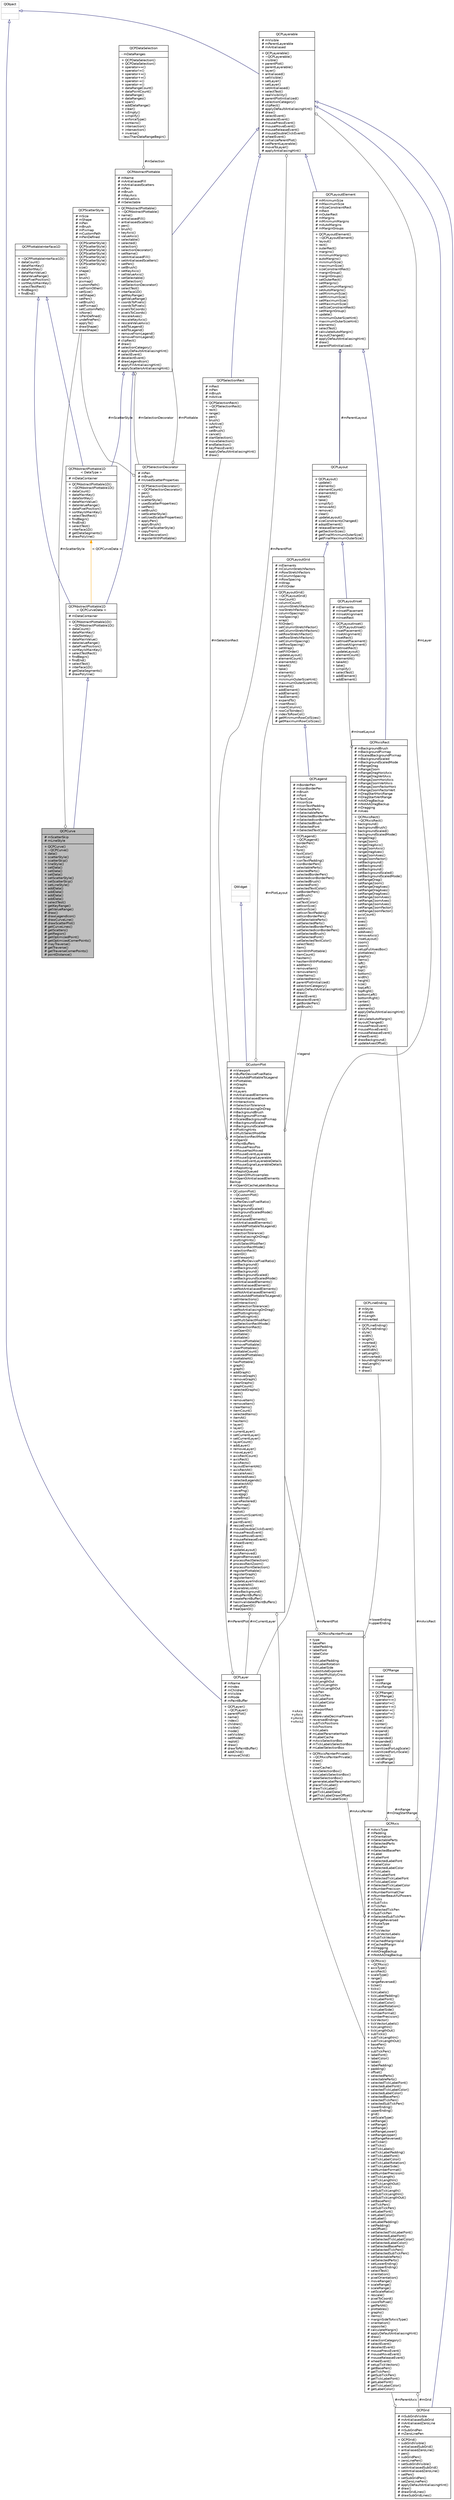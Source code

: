 digraph "QCPCurve"
{
  edge [fontname="Helvetica",fontsize="10",labelfontname="Helvetica",labelfontsize="10"];
  node [fontname="Helvetica",fontsize="10",shape=record];
  Node380 [label="{QCPCurve\n|# mScatterSkip\l# mLineStyle\l|+ QCPCurve()\l+ ~QCPCurve()\l+ data()\l+ scatterStyle()\l+ scatterSkip()\l+ lineStyle()\l+ setData()\l+ setData()\l+ setData()\l+ setScatterStyle()\l+ setScatterSkip()\l+ setLineStyle()\l+ addData()\l+ addData()\l+ addData()\l+ addData()\l+ selectTest()\l+ getKeyRange()\l+ getValueRange()\l# draw()\l# drawLegendIcon()\l# drawCurveLine()\l# drawScatterPlot()\l# getCurveLines()\l# getScatters()\l# getRegion()\l# getOptimizedPoint()\l# getOptimizedCornerPoints()\l# mayTraverse()\l# getTraverse()\l# getTraverseCornerPoints()\l# pointDistance()\l}",height=0.2,width=0.4,color="black", fillcolor="grey75", style="filled", fontcolor="black"];
  Node381 -> Node380 [dir="back",color="midnightblue",fontsize="10",style="solid",arrowtail="onormal",fontname="Helvetica"];
  Node381 [label="{QCPAbstractPlottable1D\l\< QCPCurveData \>\n|# mDataContainer\l|+ QCPAbstractPlottable1D()\l+ ~QCPAbstractPlottable1D()\l+ dataCount()\l+ dataMainKey()\l+ dataSortKey()\l+ dataMainValue()\l+ dataValueRange()\l+ dataPixelPosition()\l+ sortKeyIsMainKey()\l+ selectTestRect()\l+ findBegin()\l+ findEnd()\l+ selectTest()\l+ interface1D()\l# getDataSegments()\l# drawPolyline()\l}",height=0.2,width=0.4,color="black", fillcolor="white", style="filled",URL="$classQCPAbstractPlottable1D.html"];
  Node382 -> Node381 [dir="back",color="midnightblue",fontsize="10",style="solid",arrowtail="onormal",fontname="Helvetica"];
  Node382 [label="{QCPAbstractPlottable\n|# mName\l# mAntialiasedFill\l# mAntialiasedScatters\l# mPen\l# mBrush\l# mKeyAxis\l# mValueAxis\l# mSelectable\l|+ QCPAbstractPlottable()\l+ ~QCPAbstractPlottable()\l+ name()\l+ antialiasedFill()\l+ antialiasedScatters()\l+ pen()\l+ brush()\l+ keyAxis()\l+ valueAxis()\l+ selectable()\l+ selected()\l+ selection()\l+ selectionDecorator()\l+ setName()\l+ setAntialiasedFill()\l+ setAntialiasedScatters()\l+ setPen()\l+ setBrush()\l+ setKeyAxis()\l+ setValueAxis()\l+ setSelectable()\l+ setSelection()\l+ setSelectionDecorator()\l+ selectTest()\l+ interface1D()\l+ getKeyRange()\l+ getValueRange()\l+ coordsToPixels()\l+ coordsToPixels()\l+ pixelsToCoords()\l+ pixelsToCoords()\l+ rescaleAxes()\l+ rescaleKeyAxis()\l+ rescaleValueAxis()\l+ addToLegend()\l+ addToLegend()\l+ removeFromLegend()\l+ removeFromLegend()\l# clipRect()\l# draw()\l# selectionCategory()\l# applyDefaultAntialiasingHint()\l# selectEvent()\l# deselectEvent()\l# drawLegendIcon()\l# applyFillAntialiasingHint()\l# applyScattersAntialiasingHint()\l}",height=0.2,width=0.4,color="black", fillcolor="white", style="filled",URL="$classQCPAbstractPlottable.html",tooltip="The abstract base class for all data representing objects in a plot. "];
  Node383 -> Node382 [dir="back",color="midnightblue",fontsize="10",style="solid",arrowtail="onormal",fontname="Helvetica"];
  Node383 [label="{QCPLayerable\n|# mVisible\l# mParentLayerable\l# mAntialiased\l|+ QCPLayerable()\l+ ~QCPLayerable()\l+ visible()\l+ parentPlot()\l+ parentLayerable()\l+ layer()\l+ antialiased()\l+ setVisible()\l+ setLayer()\l+ setLayer()\l+ setAntialiased()\l+ selectTest()\l+ realVisibility()\l# parentPlotInitialized()\l# selectionCategory()\l# clipRect()\l# applyDefaultAntialiasingHint()\l# draw()\l# selectEvent()\l# deselectEvent()\l# mousePressEvent()\l# mouseMoveEvent()\l# mouseReleaseEvent()\l# mouseDoubleClickEvent()\l# wheelEvent()\l# initializeParentPlot()\l# setParentLayerable()\l# moveToLayer()\l# applyAntialiasingHint()\l}",height=0.2,width=0.4,color="black", fillcolor="white", style="filled",URL="$classQCPLayerable.html",tooltip="Base class for all drawable objects. "];
  Node384 -> Node383 [dir="back",color="midnightblue",fontsize="10",style="solid",arrowtail="onormal",fontname="Helvetica"];
  Node384 [label="{QObject\n||}",height=0.2,width=0.4,color="grey75", fillcolor="white", style="filled"];
  Node385 -> Node383 [color="grey25",fontsize="10",style="solid",label=" #mLayer" ,arrowhead="odiamond",fontname="Helvetica"];
  Node385 [label="{QCPLayer\n|# mName\l# mIndex\l# mChildren\l# mVisible\l# mMode\l# mPaintBuffer\l|+ QCPLayer()\l+ ~QCPLayer()\l+ parentPlot()\l+ name()\l+ index()\l+ children()\l+ visible()\l+ mode()\l+ setVisible()\l+ setMode()\l+ replot()\l# draw()\l# drawToPaintBuffer()\l# addChild()\l# removeChild()\l}",height=0.2,width=0.4,color="black", fillcolor="white", style="filled",URL="$classQCPLayer.html",tooltip="A layer that may contain objects, to control the rendering order. "];
  Node384 -> Node385 [dir="back",color="midnightblue",fontsize="10",style="solid",arrowtail="onormal",fontname="Helvetica"];
  Node386 -> Node385 [color="grey25",fontsize="10",style="solid",label=" #mParentPlot" ,arrowhead="odiamond",fontname="Helvetica"];
  Node386 [label="{QCustomPlot\n|# mViewport\l# mBufferDevicePixelRatio\l# mAutoAddPlottableToLegend\l# mPlottables\l# mGraphs\l# mItems\l# mLayers\l# mAntialiasedElements\l# mNotAntialiasedElements\l# mInteractions\l# mSelectionTolerance\l# mNoAntialiasingOnDrag\l# mBackgroundBrush\l# mBackgroundPixmap\l# mScaledBackgroundPixmap\l# mBackgroundScaled\l# mBackgroundScaledMode\l# mPlottingHints\l# mMultiSelectModifier\l# mSelectionRectMode\l# mOpenGl\l# mPaintBuffers\l# mMousePressPos\l# mMouseHasMoved\l# mMouseEventLayerable\l# mMouseSignalLayerable\l# mMouseEventLayerableDetails\l# mMouseSignalLayerableDetails\l# mReplotting\l# mReplotQueued\l# mOpenGlMultisamples\l# mOpenGlAntialiasedElements\lBackup\l# mOpenGlCacheLabelsBackup\l|+ QCustomPlot()\l+ ~QCustomPlot()\l+ viewport()\l+ bufferDevicePixelRatio()\l+ background()\l+ backgroundScaled()\l+ backgroundScaledMode()\l+ plotLayout()\l+ antialiasedElements()\l+ notAntialiasedElements()\l+ autoAddPlottableToLegend()\l+ interactions()\l+ selectionTolerance()\l+ noAntialiasingOnDrag()\l+ plottingHints()\l+ multiSelectModifier()\l+ selectionRectMode()\l+ selectionRect()\l+ openGl()\l+ setViewport()\l+ setBufferDevicePixelRatio()\l+ setBackground()\l+ setBackground()\l+ setBackground()\l+ setBackgroundScaled()\l+ setBackgroundScaledMode()\l+ setAntialiasedElements()\l+ setAntialiasedElement()\l+ setNotAntialiasedElements()\l+ setNotAntialiasedElement()\l+ setAutoAddPlottableToLegend()\l+ setInteractions()\l+ setInteraction()\l+ setSelectionTolerance()\l+ setNoAntialiasingOnDrag()\l+ setPlottingHints()\l+ setPlottingHint()\l+ setMultiSelectModifier()\l+ setSelectionRectMode()\l+ setSelectionRect()\l+ setOpenGl()\l+ plottable()\l+ plottable()\l+ removePlottable()\l+ removePlottable()\l+ clearPlottables()\l+ plottableCount()\l+ selectedPlottables()\l+ plottableAt()\l+ hasPlottable()\l+ graph()\l+ graph()\l+ addGraph()\l+ removeGraph()\l+ removeGraph()\l+ clearGraphs()\l+ graphCount()\l+ selectedGraphs()\l+ item()\l+ item()\l+ removeItem()\l+ removeItem()\l+ clearItems()\l+ itemCount()\l+ selectedItems()\l+ itemAt()\l+ hasItem()\l+ layer()\l+ layer()\l+ currentLayer()\l+ setCurrentLayer()\l+ setCurrentLayer()\l+ layerCount()\l+ addLayer()\l+ removeLayer()\l+ moveLayer()\l+ axisRectCount()\l+ axisRect()\l+ axisRects()\l+ layoutElementAt()\l+ axisRectAt()\l+ rescaleAxes()\l+ selectedAxes()\l+ selectedLegends()\l+ deselectAll()\l+ savePdf()\l+ savePng()\l+ saveJpg()\l+ saveBmp()\l+ saveRastered()\l+ toPixmap()\l+ toPainter()\l+ replot()\l# minimumSizeHint()\l# sizeHint()\l# paintEvent()\l# resizeEvent()\l# mouseDoubleClickEvent()\l# mousePressEvent()\l# mouseMoveEvent()\l# mouseReleaseEvent()\l# wheelEvent()\l# draw()\l# updateLayout()\l# axisRemoved()\l# legendRemoved()\l# processRectSelection()\l# processRectZoom()\l# processPointSelection()\l# registerPlottable()\l# registerGraph()\l# registerItem()\l# updateLayerIndices()\l# layerableAt()\l# layerableListAt()\l# drawBackground()\l# setupPaintBuffers()\l# createPaintBuffer()\l# hasInvalidatedPaintBuffers()\l# setupOpenGl()\l# freeOpenGl()\l}",height=0.2,width=0.4,color="black", fillcolor="white", style="filled",URL="$classQCustomPlot.html",tooltip="The central class of the library. This is the QWidget which displays the plot and interacts with the ..."];
  Node387 -> Node386 [dir="back",color="midnightblue",fontsize="10",style="solid",arrowtail="onormal",fontname="Helvetica"];
  Node387 [label="{QWidget\n||}",height=0.2,width=0.4,color="grey75", fillcolor="white", style="filled"];
  Node385 -> Node386 [color="grey25",fontsize="10",style="solid",label=" #mCurrentLayer" ,arrowhead="odiamond",fontname="Helvetica"];
  Node388 -> Node386 [color="grey25",fontsize="10",style="solid",label=" #mPlotLayout" ,arrowhead="odiamond",fontname="Helvetica"];
  Node388 [label="{QCPLayoutGrid\n|# mElements\l# mColumnStretchFactors\l# mRowStretchFactors\l# mColumnSpacing\l# mRowSpacing\l# mWrap\l# mFillOrder\l|+ QCPLayoutGrid()\l+ ~QCPLayoutGrid()\l+ rowCount()\l+ columnCount()\l+ columnStretchFactors()\l+ rowStretchFactors()\l+ columnSpacing()\l+ rowSpacing()\l+ wrap()\l+ fillOrder()\l+ setColumnStretchFactor()\l+ setColumnStretchFactors()\l+ setRowStretchFactor()\l+ setRowStretchFactors()\l+ setColumnSpacing()\l+ setRowSpacing()\l+ setWrap()\l+ setFillOrder()\l+ updateLayout()\l+ elementCount()\l+ elementAt()\l+ takeAt()\l+ take()\l+ elements()\l+ simplify()\l+ minimumOuterSizeHint()\l+ maximumOuterSizeHint()\l+ element()\l+ addElement()\l+ addElement()\l+ hasElement()\l+ expandTo()\l+ insertRow()\l+ insertColumn()\l+ rowColToIndex()\l+ indexToRowCol()\l# getMinimumRowColSizes()\l# getMaximumRowColSizes()\l}",height=0.2,width=0.4,color="black", fillcolor="white", style="filled",URL="$classQCPLayoutGrid.html",tooltip="A layout that arranges child elements in a grid. "];
  Node389 -> Node388 [dir="back",color="midnightblue",fontsize="10",style="solid",arrowtail="onormal",fontname="Helvetica"];
  Node389 [label="{QCPLayout\n||+ QCPLayout()\l+ update()\l+ elements()\l+ elementCount()\l+ elementAt()\l+ takeAt()\l+ take()\l+ simplify()\l+ removeAt()\l+ remove()\l+ clear()\l# updateLayout()\l# sizeConstraintsChanged()\l# adoptElement()\l# releaseElement()\l# getSectionSizes()\l# getFinalMinimumOuterSize()\l# getFinalMaximumOuterSize()\l}",height=0.2,width=0.4,color="black", fillcolor="white", style="filled",URL="$classQCPLayout.html",tooltip="The abstract base class for layouts. "];
  Node390 -> Node389 [dir="back",color="midnightblue",fontsize="10",style="solid",arrowtail="onormal",fontname="Helvetica"];
  Node390 [label="{QCPLayoutElement\n|# mMinimumSize\l# mMaximumSize\l# mSizeConstraintRect\l# mRect\l# mOuterRect\l# mMargins\l# mMinimumMargins\l# mAutoMargins\l# mMarginGroups\l|+ QCPLayoutElement()\l+ ~QCPLayoutElement()\l+ layout()\l+ rect()\l+ outerRect()\l+ margins()\l+ minimumMargins()\l+ autoMargins()\l+ minimumSize()\l+ maximumSize()\l+ sizeConstraintRect()\l+ marginGroup()\l+ marginGroups()\l+ setOuterRect()\l+ setMargins()\l+ setMinimumMargins()\l+ setAutoMargins()\l+ setMinimumSize()\l+ setMinimumSize()\l+ setMaximumSize()\l+ setMaximumSize()\l+ setSizeConstraintRect()\l+ setMarginGroup()\l+ update()\l+ minimumOuterSizeHint()\l+ maximumOuterSizeHint()\l+ elements()\l+ selectTest()\l# calculateAutoMargin()\l# layoutChanged()\l# applyDefaultAntialiasingHint()\l# draw()\l# parentPlotInitialized()\l}",height=0.2,width=0.4,color="black", fillcolor="white", style="filled",URL="$classQCPLayoutElement.html",tooltip="The abstract base class for all objects that form the layout system. "];
  Node383 -> Node390 [dir="back",color="midnightblue",fontsize="10",style="solid",arrowtail="onormal",fontname="Helvetica"];
  Node389 -> Node390 [color="grey25",fontsize="10",style="solid",label=" #mParentLayout" ,arrowhead="odiamond",fontname="Helvetica"];
  Node391 -> Node386 [color="grey25",fontsize="10",style="solid",label=" #mSelectionRect" ,arrowhead="odiamond",fontname="Helvetica"];
  Node391 [label="{QCPSelectionRect\n|# mRect\l# mPen\l# mBrush\l# mActive\l|+ QCPSelectionRect()\l+ ~QCPSelectionRect()\l+ rect()\l+ range()\l+ pen()\l+ brush()\l+ isActive()\l+ setPen()\l+ setBrush()\l+ cancel()\l# startSelection()\l# moveSelection()\l# endSelection()\l# keyPressEvent()\l# applyDefaultAntialiasingHint()\l# draw()\l}",height=0.2,width=0.4,color="black", fillcolor="white", style="filled",URL="$classQCPSelectionRect.html",tooltip="Provides rect/rubber-band data selection and range zoom interaction. "];
  Node383 -> Node391 [dir="back",color="midnightblue",fontsize="10",style="solid",arrowtail="onormal",fontname="Helvetica"];
  Node392 -> Node386 [color="grey25",fontsize="10",style="solid",label=" +xAxis\n+yAxis\n+yAxis2\n+xAxis2" ,arrowhead="odiamond",fontname="Helvetica"];
  Node392 [label="{QCPAxis\n|# mAxisType\l# mPadding\l# mOrientation\l# mSelectableParts\l# mSelectedParts\l# mBasePen\l# mSelectedBasePen\l# mLabel\l# mLabelFont\l# mSelectedLabelFont\l# mLabelColor\l# mSelectedLabelColor\l# mTickLabels\l# mTickLabelFont\l# mSelectedTickLabelFont\l# mTickLabelColor\l# mSelectedTickLabelColor\l# mNumberPrecision\l# mNumberFormatChar\l# mNumberBeautifulPowers\l# mTicks\l# mSubTicks\l# mTickPen\l# mSelectedTickPen\l# mSubTickPen\l# mSelectedSubTickPen\l# mRangeReversed\l# mScaleType\l# mTicker\l# mTickVector\l# mTickVectorLabels\l# mSubTickVector\l# mCachedMarginValid\l# mCachedMargin\l# mDragging\l# mAADragBackup\l# mNotAADragBackup\l|+ QCPAxis()\l+ ~QCPAxis()\l+ axisType()\l+ axisRect()\l+ scaleType()\l+ range()\l+ rangeReversed()\l+ ticker()\l+ ticks()\l+ tickLabels()\l+ tickLabelPadding()\l+ tickLabelFont()\l+ tickLabelColor()\l+ tickLabelRotation()\l+ tickLabelSide()\l+ numberFormat()\l+ numberPrecision()\l+ tickVector()\l+ tickVectorLabels()\l+ tickLengthIn()\l+ tickLengthOut()\l+ subTicks()\l+ subTickLengthIn()\l+ subTickLengthOut()\l+ basePen()\l+ tickPen()\l+ subTickPen()\l+ labelFont()\l+ labelColor()\l+ label()\l+ labelPadding()\l+ padding()\l+ offset()\l+ selectedParts()\l+ selectableParts()\l+ selectedTickLabelFont()\l+ selectedLabelFont()\l+ selectedTickLabelColor()\l+ selectedLabelColor()\l+ selectedBasePen()\l+ selectedTickPen()\l+ selectedSubTickPen()\l+ lowerEnding()\l+ upperEnding()\l+ grid()\l+ setScaleType()\l+ setRange()\l+ setRange()\l+ setRange()\l+ setRangeLower()\l+ setRangeUpper()\l+ setRangeReversed()\l+ setTicker()\l+ setTicks()\l+ setTickLabels()\l+ setTickLabelPadding()\l+ setTickLabelFont()\l+ setTickLabelColor()\l+ setTickLabelRotation()\l+ setTickLabelSide()\l+ setNumberFormat()\l+ setNumberPrecision()\l+ setTickLength()\l+ setTickLengthIn()\l+ setTickLengthOut()\l+ setSubTicks()\l+ setSubTickLength()\l+ setSubTickLengthIn()\l+ setSubTickLengthOut()\l+ setBasePen()\l+ setTickPen()\l+ setSubTickPen()\l+ setLabelFont()\l+ setLabelColor()\l+ setLabel()\l+ setLabelPadding()\l+ setPadding()\l+ setOffset()\l+ setSelectedTickLabelFont()\l+ setSelectedLabelFont()\l+ setSelectedTickLabelColor()\l+ setSelectedLabelColor()\l+ setSelectedBasePen()\l+ setSelectedTickPen()\l+ setSelectedSubTickPen()\l+ setSelectableParts()\l+ setSelectedParts()\l+ setLowerEnding()\l+ setUpperEnding()\l+ selectTest()\l+ orientation()\l+ pixelOrientation()\l+ moveRange()\l+ scaleRange()\l+ scaleRange()\l+ setScaleRatio()\l+ rescale()\l+ pixelToCoord()\l+ coordToPixel()\l+ getPartAt()\l+ plottables()\l+ graphs()\l+ items()\l+ marginSideToAxisType()\l+ orientation()\l+ opposite()\l# calculateMargin()\l# applyDefaultAntialiasingHint()\l# draw()\l# selectionCategory()\l# selectEvent()\l# deselectEvent()\l# mousePressEvent()\l# mouseMoveEvent()\l# mouseReleaseEvent()\l# wheelEvent()\l# setupTickVectors()\l# getBasePen()\l# getTickPen()\l# getSubTickPen()\l# getTickLabelFont()\l# getLabelFont()\l# getTickLabelColor()\l# getLabelColor()\l}",height=0.2,width=0.4,color="black", fillcolor="white", style="filled",URL="$classQCPAxis.html",tooltip="Manages a single axis inside a QCustomPlot. "];
  Node383 -> Node392 [dir="back",color="midnightblue",fontsize="10",style="solid",arrowtail="onormal",fontname="Helvetica"];
  Node393 -> Node392 [color="grey25",fontsize="10",style="solid",label=" #mRange\n#mDragStartRange" ,arrowhead="odiamond",fontname="Helvetica"];
  Node393 [label="{QCPRange\n|+ lower\l+ upper\l+ minRange\l+ maxRange\l|+ QCPRange()\l+ QCPRange()\l+ operator==()\l+ operator!=()\l+ operator+=()\l+ operator-=()\l+ operator*=()\l+ operator/=()\l+ size()\l+ center()\l+ normalize()\l+ expand()\l+ expand()\l+ expanded()\l+ expanded()\l+ bounded()\l+ sanitizedForLogScale()\l+ sanitizedForLinScale()\l+ contains()\l+ validRange()\l+ validRange()\l}",height=0.2,width=0.4,color="black", fillcolor="white", style="filled",URL="$classQCPRange.html",tooltip="Represents the range an axis is encompassing. "];
  Node394 -> Node392 [color="grey25",fontsize="10",style="solid",label=" #mAxisPainter" ,arrowhead="odiamond",fontname="Helvetica"];
  Node394 [label="{QCPAxisPainterPrivate\n|+ type\l+ basePen\l+ labelPadding\l+ labelFont\l+ labelColor\l+ label\l+ tickLabelPadding\l+ tickLabelRotation\l+ tickLabelSide\l+ substituteExponent\l+ numberMultiplyCross\l+ tickLengthIn\l+ tickLengthOut\l+ subTickLengthIn\l+ subTickLengthOut\l+ tickPen\l+ subTickPen\l+ tickLabelFont\l+ tickLabelColor\l+ axisRect\l+ viewportRect\l+ offset\l+ abbreviateDecimalPowers\l+ reversedEndings\l+ subTickPositions\l+ tickPositions\l+ tickLabels\l# mLabelParameterHash\l# mLabelCache\l# mAxisSelectionBox\l# mTickLabelsSelectionBox\l# mLabelSelectionBox\l|+ QCPAxisPainterPrivate()\l+ ~QCPAxisPainterPrivate()\l+ draw()\l+ size()\l+ clearCache()\l+ axisSelectionBox()\l+ tickLabelsSelectionBox()\l+ labelSelectionBox()\l# generateLabelParameterHash()\l# placeTickLabel()\l# drawTickLabel()\l# getTickLabelData()\l# getTickLabelDrawOffset()\l# getMaxTickLabelSize()\l}",height=0.2,width=0.4,color="black", fillcolor="white", style="filled",URL="$classQCPAxisPainterPrivate.html"];
  Node395 -> Node394 [color="grey25",fontsize="10",style="solid",label=" +lowerEnding\n+upperEnding" ,arrowhead="odiamond",fontname="Helvetica"];
  Node395 [label="{QCPLineEnding\n|# mStyle\l# mWidth\l# mLength\l# mInverted\l|+ QCPLineEnding()\l+ QCPLineEnding()\l+ style()\l+ width()\l+ length()\l+ inverted()\l+ setStyle()\l+ setWidth()\l+ setLength()\l+ setInverted()\l+ boundingDistance()\l+ realLength()\l+ draw()\l+ draw()\l}",height=0.2,width=0.4,color="black", fillcolor="white", style="filled",URL="$classQCPLineEnding.html",tooltip="Handles the different ending decorations for line-like items. "];
  Node386 -> Node394 [color="grey25",fontsize="10",style="solid",label=" #mParentPlot" ,arrowhead="odiamond",fontname="Helvetica"];
  Node396 -> Node392 [color="grey25",fontsize="10",style="solid",label=" #mGrid" ,arrowhead="odiamond",fontname="Helvetica"];
  Node396 [label="{QCPGrid\n|# mSubGridVisible\l# mAntialiasedSubGrid\l# mAntialiasedZeroLine\l# mPen\l# mSubGridPen\l# mZeroLinePen\l|+ QCPGrid()\l+ subGridVisible()\l+ antialiasedSubGrid()\l+ antialiasedZeroLine()\l+ pen()\l+ subGridPen()\l+ zeroLinePen()\l+ setSubGridVisible()\l+ setAntialiasedSubGrid()\l+ setAntialiasedZeroLine()\l+ setPen()\l+ setSubGridPen()\l+ setZeroLinePen()\l# applyDefaultAntialiasingHint()\l# draw()\l# drawGridLines()\l# drawSubGridLines()\l}",height=0.2,width=0.4,color="black", fillcolor="white", style="filled",URL="$classQCPGrid.html",tooltip="Responsible for drawing the grid of a QCPAxis. "];
  Node383 -> Node396 [dir="back",color="midnightblue",fontsize="10",style="solid",arrowtail="onormal",fontname="Helvetica"];
  Node392 -> Node396 [color="grey25",fontsize="10",style="solid",label=" #mParentAxis" ,arrowhead="odiamond",fontname="Helvetica"];
  Node397 -> Node392 [color="grey25",fontsize="10",style="solid",label=" #mAxisRect" ,arrowhead="odiamond",fontname="Helvetica"];
  Node397 [label="{QCPAxisRect\n|# mBackgroundBrush\l# mBackgroundPixmap\l# mScaledBackgroundPixmap\l# mBackgroundScaled\l# mBackgroundScaledMode\l# mRangeDrag\l# mRangeZoom\l# mRangeDragHorzAxis\l# mRangeDragVertAxis\l# mRangeZoomHorzAxis\l# mRangeZoomVertAxis\l# mRangeZoomFactorHorz\l# mRangeZoomFactorVert\l# mDragStartHorzRange\l# mDragStartVertRange\l# mAADragBackup\l# mNotAADragBackup\l# mDragging\l# mAxes\l|+ QCPAxisRect()\l+ ~QCPAxisRect()\l+ background()\l+ backgroundBrush()\l+ backgroundScaled()\l+ backgroundScaledMode()\l+ rangeDrag()\l+ rangeZoom()\l+ rangeDragAxis()\l+ rangeZoomAxis()\l+ rangeDragAxes()\l+ rangeZoomAxes()\l+ rangeZoomFactor()\l+ setBackground()\l+ setBackground()\l+ setBackground()\l+ setBackgroundScaled()\l+ setBackgroundScaledMode()\l+ setRangeDrag()\l+ setRangeZoom()\l+ setRangeDragAxes()\l+ setRangeDragAxes()\l+ setRangeDragAxes()\l+ setRangeZoomAxes()\l+ setRangeZoomAxes()\l+ setRangeZoomAxes()\l+ setRangeZoomFactor()\l+ setRangeZoomFactor()\l+ axisCount()\l+ axis()\l+ axes()\l+ axes()\l+ addAxis()\l+ addAxes()\l+ removeAxis()\l+ insetLayout()\l+ zoom()\l+ zoom()\l+ setupFullAxesBox()\l+ plottables()\l+ graphs()\l+ items()\l+ left()\l+ right()\l+ top()\l+ bottom()\l+ width()\l+ height()\l+ size()\l+ topLeft()\l+ topRight()\l+ bottomLeft()\l+ bottomRight()\l+ center()\l+ update()\l+ elements()\l# applyDefaultAntialiasingHint()\l# draw()\l# calculateAutoMargin()\l# layoutChanged()\l# mousePressEvent()\l# mouseMoveEvent()\l# mouseReleaseEvent()\l# wheelEvent()\l# drawBackground()\l# updateAxesOffset()\l}",height=0.2,width=0.4,color="black", fillcolor="white", style="filled",URL="$classQCPAxisRect.html",tooltip="Holds multiple axes and arranges them in a rectangular shape. "];
  Node390 -> Node397 [dir="back",color="midnightblue",fontsize="10",style="solid",arrowtail="onormal",fontname="Helvetica"];
  Node398 -> Node397 [color="grey25",fontsize="10",style="solid",label=" #mInsetLayout" ,arrowhead="odiamond",fontname="Helvetica"];
  Node398 [label="{QCPLayoutInset\n|# mElements\l# mInsetPlacement\l# mInsetAlignment\l# mInsetRect\l|+ QCPLayoutInset()\l+ ~QCPLayoutInset()\l+ insetPlacement()\l+ insetAlignment()\l+ insetRect()\l+ setInsetPlacement()\l+ setInsetAlignment()\l+ setInsetRect()\l+ updateLayout()\l+ elementCount()\l+ elementAt()\l+ takeAt()\l+ take()\l+ simplify()\l+ selectTest()\l+ addElement()\l+ addElement()\l}",height=0.2,width=0.4,color="black", fillcolor="white", style="filled",URL="$classQCPLayoutInset.html",tooltip="A layout that places child elements aligned to the border or arbitrarily positioned. "];
  Node389 -> Node398 [dir="back",color="midnightblue",fontsize="10",style="solid",arrowtail="onormal",fontname="Helvetica"];
  Node399 -> Node386 [color="grey25",fontsize="10",style="solid",label=" +legend" ,arrowhead="odiamond",fontname="Helvetica"];
  Node399 [label="{QCPLegend\n|# mBorderPen\l# mIconBorderPen\l# mBrush\l# mFont\l# mTextColor\l# mIconSize\l# mIconTextPadding\l# mSelectedParts\l# mSelectableParts\l# mSelectedBorderPen\l# mSelectedIconBorderPen\l# mSelectedBrush\l# mSelectedFont\l# mSelectedTextColor\l|+ QCPLegend()\l+ ~QCPLegend()\l+ borderPen()\l+ brush()\l+ font()\l+ textColor()\l+ iconSize()\l+ iconTextPadding()\l+ iconBorderPen()\l+ selectableParts()\l+ selectedParts()\l+ selectedBorderPen()\l+ selectedIconBorderPen()\l+ selectedBrush()\l+ selectedFont()\l+ selectedTextColor()\l+ setBorderPen()\l+ setBrush()\l+ setFont()\l+ setTextColor()\l+ setIconSize()\l+ setIconSize()\l+ setIconTextPadding()\l+ setIconBorderPen()\l+ setSelectableParts()\l+ setSelectedParts()\l+ setSelectedBorderPen()\l+ setSelectedIconBorderPen()\l+ setSelectedBrush()\l+ setSelectedFont()\l+ setSelectedTextColor()\l+ selectTest()\l+ item()\l+ itemWithPlottable()\l+ itemCount()\l+ hasItem()\l+ hasItemWithPlottable()\l+ addItem()\l+ removeItem()\l+ removeItem()\l+ clearItems()\l+ selectedItems()\l# parentPlotInitialized()\l# selectionCategory()\l# applyDefaultAntialiasingHint()\l# draw()\l# selectEvent()\l# deselectEvent()\l# getBorderPen()\l# getBrush()\l}",height=0.2,width=0.4,color="black", fillcolor="white", style="filled",URL="$classQCPLegend.html",tooltip="Manages a legend inside a QCustomPlot. "];
  Node388 -> Node399 [dir="back",color="midnightblue",fontsize="10",style="solid",arrowtail="onormal",fontname="Helvetica"];
  Node386 -> Node383 [color="grey25",fontsize="10",style="solid",label=" #mParentPlot" ,arrowhead="odiamond",fontname="Helvetica"];
  Node400 -> Node382 [color="grey25",fontsize="10",style="solid",label=" #mSelection" ,arrowhead="odiamond",fontname="Helvetica"];
  Node400 [label="{QCPDataSelection\n|- mDataRanges\l|+ QCPDataSelection()\l+ QCPDataSelection()\l+ operator==()\l+ operator!=()\l+ operator+=()\l+ operator+=()\l+ operator-=()\l+ operator-=()\l+ dataRangeCount()\l+ dataPointCount()\l+ dataRange()\l+ dataRanges()\l+ span()\l+ addDataRange()\l+ clear()\l+ isEmpty()\l+ simplify()\l+ enforceType()\l+ contains()\l+ intersection()\l+ intersection()\l+ inverse()\l- lessThanDataRangeBegin()\l}",height=0.2,width=0.4,color="black", fillcolor="white", style="filled",URL="$classQCPDataSelection.html",tooltip="Describes a data set by holding multiple QCPDataRange instances. "];
  Node401 -> Node382 [color="grey25",fontsize="10",style="solid",label=" #mSelectionDecorator" ,arrowhead="odiamond",fontname="Helvetica"];
  Node401 [label="{QCPSelectionDecorator\n|# mPen\l# mBrush\l# mUsedScatterProperties\l|+ QCPSelectionDecorator()\l+ ~QCPSelectionDecorator()\l+ pen()\l+ brush()\l+ scatterStyle()\l+ usedScatterProperties()\l+ setPen()\l+ setBrush()\l+ setScatterStyle()\l+ setUsedScatterProperties()\l+ applyPen()\l+ applyBrush()\l+ getFinalScatterStyle()\l+ copyFrom()\l+ drawDecoration()\l# registerWithPlottable()\l}",height=0.2,width=0.4,color="black", fillcolor="white", style="filled",URL="$classQCPSelectionDecorator.html",tooltip="Controls how a plottable&#39;s data selection is drawn. "];
  Node382 -> Node401 [color="grey25",fontsize="10",style="solid",label=" #mPlottable" ,arrowhead="odiamond",fontname="Helvetica"];
  Node402 -> Node401 [color="grey25",fontsize="10",style="solid",label=" #mScatterStyle" ,arrowhead="odiamond",fontname="Helvetica"];
  Node402 [label="{QCPScatterStyle\n|# mSize\l# mShape\l# mPen\l# mBrush\l# mPixmap\l# mCustomPath\l# mPenDefined\l|+ QCPScatterStyle()\l+ QCPScatterStyle()\l+ QCPScatterStyle()\l+ QCPScatterStyle()\l+ QCPScatterStyle()\l+ QCPScatterStyle()\l+ QCPScatterStyle()\l+ size()\l+ shape()\l+ pen()\l+ brush()\l+ pixmap()\l+ customPath()\l+ setFromOther()\l+ setSize()\l+ setShape()\l+ setPen()\l+ setBrush()\l+ setPixmap()\l+ setCustomPath()\l+ isNone()\l+ isPenDefined()\l+ undefinePen()\l+ applyTo()\l+ drawShape()\l+ drawShape()\l}",height=0.2,width=0.4,color="black", fillcolor="white", style="filled",URL="$classQCPScatterStyle.html",tooltip="Represents the visual appearance of scatter points. "];
  Node403 -> Node381 [dir="back",color="midnightblue",fontsize="10",style="solid",arrowtail="onormal",fontname="Helvetica"];
  Node403 [label="{QCPPlottableInterface1D\n||+ ~QCPPlottableInterface1D()\l+ dataCount()\l+ dataMainKey()\l+ dataSortKey()\l+ dataMainValue()\l+ dataValueRange()\l+ dataPixelPosition()\l+ sortKeyIsMainKey()\l+ selectTestRect()\l+ findBegin()\l+ findEnd()\l}",height=0.2,width=0.4,color="black", fillcolor="white", style="filled",URL="$classQCPPlottableInterface1D.html",tooltip="Defines an abstract interface for one-dimensional plottables. "];
  Node404 -> Node381 [dir="back",color="orange",fontsize="10",style="solid",label=" \< QCPCurveData \>" ,fontname="Helvetica"];
  Node404 [label="{QCPAbstractPlottable1D\l\< DataType \>\n|# mDataContainer\l|+ QCPAbstractPlottable1D()\l+ ~QCPAbstractPlottable1D()\l+ dataCount()\l+ dataMainKey()\l+ dataSortKey()\l+ dataMainValue()\l+ dataValueRange()\l+ dataPixelPosition()\l+ sortKeyIsMainKey()\l+ selectTestRect()\l+ findBegin()\l+ findEnd()\l+ selectTest()\l+ interface1D()\l# getDataSegments()\l# drawPolyline()\l}",height=0.2,width=0.4,color="black", fillcolor="white", style="filled",URL="$classQCPAbstractPlottable1D.html",tooltip="A template base class for plottables with one-dimensional data. "];
  Node382 -> Node404 [dir="back",color="midnightblue",fontsize="10",style="solid",arrowtail="onormal",fontname="Helvetica"];
  Node403 -> Node404 [dir="back",color="midnightblue",fontsize="10",style="solid",arrowtail="onormal",fontname="Helvetica"];
  Node402 -> Node380 [color="grey25",fontsize="10",style="solid",label=" #mScatterStyle" ,arrowhead="odiamond",fontname="Helvetica"];
}

